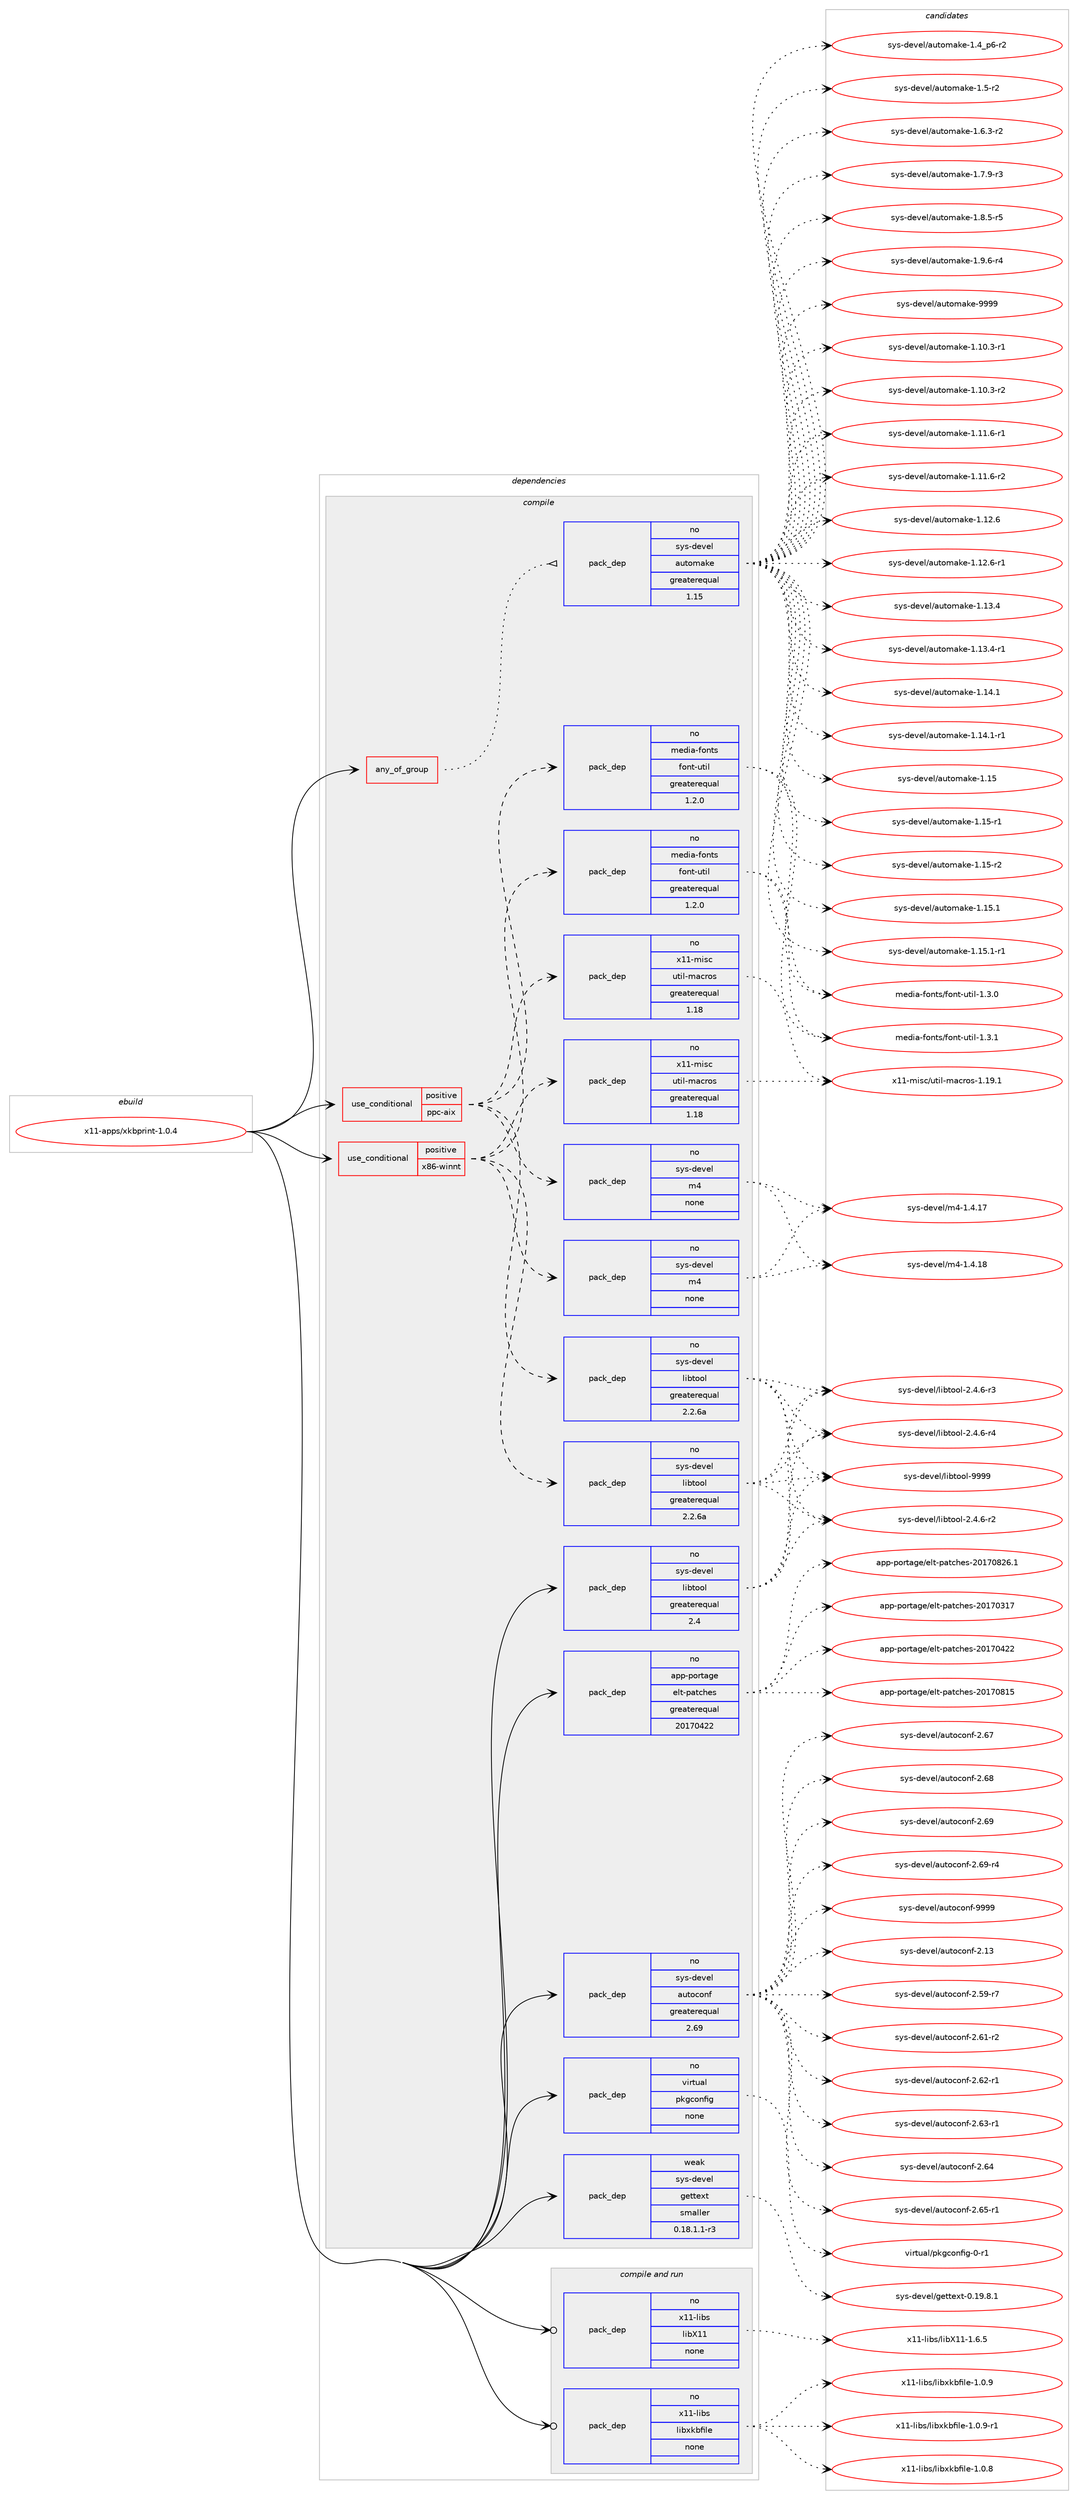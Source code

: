 digraph prolog {

# *************
# Graph options
# *************

newrank=true;
concentrate=true;
compound=true;
graph [rankdir=LR,fontname=Helvetica,fontsize=10,ranksep=1.5];#, ranksep=2.5, nodesep=0.2];
edge  [arrowhead=vee];
node  [fontname=Helvetica,fontsize=10];

# **********
# The ebuild
# **********

subgraph cluster_leftcol {
color=gray;
rank=same;
label=<<i>ebuild</i>>;
id [label="x11-apps/xkbprint-1.0.4", color=red, width=4, href="../x11-apps/xkbprint-1.0.4.svg"];
}

# ****************
# The dependencies
# ****************

subgraph cluster_midcol {
color=gray;
label=<<i>dependencies</i>>;
subgraph cluster_compile {
fillcolor="#eeeeee";
style=filled;
label=<<i>compile</i>>;
subgraph any9071 {
dependency510525 [label=<<TABLE BORDER="0" CELLBORDER="1" CELLSPACING="0" CELLPADDING="4"><TR><TD CELLPADDING="10">any_of_group</TD></TR></TABLE>>, shape=none, color=red];subgraph pack379559 {
dependency510526 [label=<<TABLE BORDER="0" CELLBORDER="1" CELLSPACING="0" CELLPADDING="4" WIDTH="220"><TR><TD ROWSPAN="6" CELLPADDING="30">pack_dep</TD></TR><TR><TD WIDTH="110">no</TD></TR><TR><TD>sys-devel</TD></TR><TR><TD>automake</TD></TR><TR><TD>greaterequal</TD></TR><TR><TD>1.15</TD></TR></TABLE>>, shape=none, color=blue];
}
dependency510525:e -> dependency510526:w [weight=20,style="dotted",arrowhead="oinv"];
}
id:e -> dependency510525:w [weight=20,style="solid",arrowhead="vee"];
subgraph cond121556 {
dependency510527 [label=<<TABLE BORDER="0" CELLBORDER="1" CELLSPACING="0" CELLPADDING="4"><TR><TD ROWSPAN="3" CELLPADDING="10">use_conditional</TD></TR><TR><TD>positive</TD></TR><TR><TD>ppc-aix</TD></TR></TABLE>>, shape=none, color=red];
subgraph pack379560 {
dependency510528 [label=<<TABLE BORDER="0" CELLBORDER="1" CELLSPACING="0" CELLPADDING="4" WIDTH="220"><TR><TD ROWSPAN="6" CELLPADDING="30">pack_dep</TD></TR><TR><TD WIDTH="110">no</TD></TR><TR><TD>sys-devel</TD></TR><TR><TD>libtool</TD></TR><TR><TD>greaterequal</TD></TR><TR><TD>2.2.6a</TD></TR></TABLE>>, shape=none, color=blue];
}
dependency510527:e -> dependency510528:w [weight=20,style="dashed",arrowhead="vee"];
subgraph pack379561 {
dependency510529 [label=<<TABLE BORDER="0" CELLBORDER="1" CELLSPACING="0" CELLPADDING="4" WIDTH="220"><TR><TD ROWSPAN="6" CELLPADDING="30">pack_dep</TD></TR><TR><TD WIDTH="110">no</TD></TR><TR><TD>sys-devel</TD></TR><TR><TD>m4</TD></TR><TR><TD>none</TD></TR><TR><TD></TD></TR></TABLE>>, shape=none, color=blue];
}
dependency510527:e -> dependency510529:w [weight=20,style="dashed",arrowhead="vee"];
subgraph pack379562 {
dependency510530 [label=<<TABLE BORDER="0" CELLBORDER="1" CELLSPACING="0" CELLPADDING="4" WIDTH="220"><TR><TD ROWSPAN="6" CELLPADDING="30">pack_dep</TD></TR><TR><TD WIDTH="110">no</TD></TR><TR><TD>x11-misc</TD></TR><TR><TD>util-macros</TD></TR><TR><TD>greaterequal</TD></TR><TR><TD>1.18</TD></TR></TABLE>>, shape=none, color=blue];
}
dependency510527:e -> dependency510530:w [weight=20,style="dashed",arrowhead="vee"];
subgraph pack379563 {
dependency510531 [label=<<TABLE BORDER="0" CELLBORDER="1" CELLSPACING="0" CELLPADDING="4" WIDTH="220"><TR><TD ROWSPAN="6" CELLPADDING="30">pack_dep</TD></TR><TR><TD WIDTH="110">no</TD></TR><TR><TD>media-fonts</TD></TR><TR><TD>font-util</TD></TR><TR><TD>greaterequal</TD></TR><TR><TD>1.2.0</TD></TR></TABLE>>, shape=none, color=blue];
}
dependency510527:e -> dependency510531:w [weight=20,style="dashed",arrowhead="vee"];
}
id:e -> dependency510527:w [weight=20,style="solid",arrowhead="vee"];
subgraph cond121557 {
dependency510532 [label=<<TABLE BORDER="0" CELLBORDER="1" CELLSPACING="0" CELLPADDING="4"><TR><TD ROWSPAN="3" CELLPADDING="10">use_conditional</TD></TR><TR><TD>positive</TD></TR><TR><TD>x86-winnt</TD></TR></TABLE>>, shape=none, color=red];
subgraph pack379564 {
dependency510533 [label=<<TABLE BORDER="0" CELLBORDER="1" CELLSPACING="0" CELLPADDING="4" WIDTH="220"><TR><TD ROWSPAN="6" CELLPADDING="30">pack_dep</TD></TR><TR><TD WIDTH="110">no</TD></TR><TR><TD>sys-devel</TD></TR><TR><TD>libtool</TD></TR><TR><TD>greaterequal</TD></TR><TR><TD>2.2.6a</TD></TR></TABLE>>, shape=none, color=blue];
}
dependency510532:e -> dependency510533:w [weight=20,style="dashed",arrowhead="vee"];
subgraph pack379565 {
dependency510534 [label=<<TABLE BORDER="0" CELLBORDER="1" CELLSPACING="0" CELLPADDING="4" WIDTH="220"><TR><TD ROWSPAN="6" CELLPADDING="30">pack_dep</TD></TR><TR><TD WIDTH="110">no</TD></TR><TR><TD>sys-devel</TD></TR><TR><TD>m4</TD></TR><TR><TD>none</TD></TR><TR><TD></TD></TR></TABLE>>, shape=none, color=blue];
}
dependency510532:e -> dependency510534:w [weight=20,style="dashed",arrowhead="vee"];
subgraph pack379566 {
dependency510535 [label=<<TABLE BORDER="0" CELLBORDER="1" CELLSPACING="0" CELLPADDING="4" WIDTH="220"><TR><TD ROWSPAN="6" CELLPADDING="30">pack_dep</TD></TR><TR><TD WIDTH="110">no</TD></TR><TR><TD>x11-misc</TD></TR><TR><TD>util-macros</TD></TR><TR><TD>greaterequal</TD></TR><TR><TD>1.18</TD></TR></TABLE>>, shape=none, color=blue];
}
dependency510532:e -> dependency510535:w [weight=20,style="dashed",arrowhead="vee"];
subgraph pack379567 {
dependency510536 [label=<<TABLE BORDER="0" CELLBORDER="1" CELLSPACING="0" CELLPADDING="4" WIDTH="220"><TR><TD ROWSPAN="6" CELLPADDING="30">pack_dep</TD></TR><TR><TD WIDTH="110">no</TD></TR><TR><TD>media-fonts</TD></TR><TR><TD>font-util</TD></TR><TR><TD>greaterequal</TD></TR><TR><TD>1.2.0</TD></TR></TABLE>>, shape=none, color=blue];
}
dependency510532:e -> dependency510536:w [weight=20,style="dashed",arrowhead="vee"];
}
id:e -> dependency510532:w [weight=20,style="solid",arrowhead="vee"];
subgraph pack379568 {
dependency510537 [label=<<TABLE BORDER="0" CELLBORDER="1" CELLSPACING="0" CELLPADDING="4" WIDTH="220"><TR><TD ROWSPAN="6" CELLPADDING="30">pack_dep</TD></TR><TR><TD WIDTH="110">no</TD></TR><TR><TD>app-portage</TD></TR><TR><TD>elt-patches</TD></TR><TR><TD>greaterequal</TD></TR><TR><TD>20170422</TD></TR></TABLE>>, shape=none, color=blue];
}
id:e -> dependency510537:w [weight=20,style="solid",arrowhead="vee"];
subgraph pack379569 {
dependency510538 [label=<<TABLE BORDER="0" CELLBORDER="1" CELLSPACING="0" CELLPADDING="4" WIDTH="220"><TR><TD ROWSPAN="6" CELLPADDING="30">pack_dep</TD></TR><TR><TD WIDTH="110">no</TD></TR><TR><TD>sys-devel</TD></TR><TR><TD>autoconf</TD></TR><TR><TD>greaterequal</TD></TR><TR><TD>2.69</TD></TR></TABLE>>, shape=none, color=blue];
}
id:e -> dependency510538:w [weight=20,style="solid",arrowhead="vee"];
subgraph pack379570 {
dependency510539 [label=<<TABLE BORDER="0" CELLBORDER="1" CELLSPACING="0" CELLPADDING="4" WIDTH="220"><TR><TD ROWSPAN="6" CELLPADDING="30">pack_dep</TD></TR><TR><TD WIDTH="110">no</TD></TR><TR><TD>sys-devel</TD></TR><TR><TD>libtool</TD></TR><TR><TD>greaterequal</TD></TR><TR><TD>2.4</TD></TR></TABLE>>, shape=none, color=blue];
}
id:e -> dependency510539:w [weight=20,style="solid",arrowhead="vee"];
subgraph pack379571 {
dependency510540 [label=<<TABLE BORDER="0" CELLBORDER="1" CELLSPACING="0" CELLPADDING="4" WIDTH="220"><TR><TD ROWSPAN="6" CELLPADDING="30">pack_dep</TD></TR><TR><TD WIDTH="110">no</TD></TR><TR><TD>virtual</TD></TR><TR><TD>pkgconfig</TD></TR><TR><TD>none</TD></TR><TR><TD></TD></TR></TABLE>>, shape=none, color=blue];
}
id:e -> dependency510540:w [weight=20,style="solid",arrowhead="vee"];
subgraph pack379572 {
dependency510541 [label=<<TABLE BORDER="0" CELLBORDER="1" CELLSPACING="0" CELLPADDING="4" WIDTH="220"><TR><TD ROWSPAN="6" CELLPADDING="30">pack_dep</TD></TR><TR><TD WIDTH="110">weak</TD></TR><TR><TD>sys-devel</TD></TR><TR><TD>gettext</TD></TR><TR><TD>smaller</TD></TR><TR><TD>0.18.1.1-r3</TD></TR></TABLE>>, shape=none, color=blue];
}
id:e -> dependency510541:w [weight=20,style="solid",arrowhead="vee"];
}
subgraph cluster_compileandrun {
fillcolor="#eeeeee";
style=filled;
label=<<i>compile and run</i>>;
subgraph pack379573 {
dependency510542 [label=<<TABLE BORDER="0" CELLBORDER="1" CELLSPACING="0" CELLPADDING="4" WIDTH="220"><TR><TD ROWSPAN="6" CELLPADDING="30">pack_dep</TD></TR><TR><TD WIDTH="110">no</TD></TR><TR><TD>x11-libs</TD></TR><TR><TD>libX11</TD></TR><TR><TD>none</TD></TR><TR><TD></TD></TR></TABLE>>, shape=none, color=blue];
}
id:e -> dependency510542:w [weight=20,style="solid",arrowhead="odotvee"];
subgraph pack379574 {
dependency510543 [label=<<TABLE BORDER="0" CELLBORDER="1" CELLSPACING="0" CELLPADDING="4" WIDTH="220"><TR><TD ROWSPAN="6" CELLPADDING="30">pack_dep</TD></TR><TR><TD WIDTH="110">no</TD></TR><TR><TD>x11-libs</TD></TR><TR><TD>libxkbfile</TD></TR><TR><TD>none</TD></TR><TR><TD></TD></TR></TABLE>>, shape=none, color=blue];
}
id:e -> dependency510543:w [weight=20,style="solid",arrowhead="odotvee"];
}
subgraph cluster_run {
fillcolor="#eeeeee";
style=filled;
label=<<i>run</i>>;
}
}

# **************
# The candidates
# **************

subgraph cluster_choices {
rank=same;
color=gray;
label=<<i>candidates</i>>;

subgraph choice379559 {
color=black;
nodesep=1;
choice11512111545100101118101108479711711611110997107101454946494846514511449 [label="sys-devel/automake-1.10.3-r1", color=red, width=4,href="../sys-devel/automake-1.10.3-r1.svg"];
choice11512111545100101118101108479711711611110997107101454946494846514511450 [label="sys-devel/automake-1.10.3-r2", color=red, width=4,href="../sys-devel/automake-1.10.3-r2.svg"];
choice11512111545100101118101108479711711611110997107101454946494946544511449 [label="sys-devel/automake-1.11.6-r1", color=red, width=4,href="../sys-devel/automake-1.11.6-r1.svg"];
choice11512111545100101118101108479711711611110997107101454946494946544511450 [label="sys-devel/automake-1.11.6-r2", color=red, width=4,href="../sys-devel/automake-1.11.6-r2.svg"];
choice1151211154510010111810110847971171161111099710710145494649504654 [label="sys-devel/automake-1.12.6", color=red, width=4,href="../sys-devel/automake-1.12.6.svg"];
choice11512111545100101118101108479711711611110997107101454946495046544511449 [label="sys-devel/automake-1.12.6-r1", color=red, width=4,href="../sys-devel/automake-1.12.6-r1.svg"];
choice1151211154510010111810110847971171161111099710710145494649514652 [label="sys-devel/automake-1.13.4", color=red, width=4,href="../sys-devel/automake-1.13.4.svg"];
choice11512111545100101118101108479711711611110997107101454946495146524511449 [label="sys-devel/automake-1.13.4-r1", color=red, width=4,href="../sys-devel/automake-1.13.4-r1.svg"];
choice1151211154510010111810110847971171161111099710710145494649524649 [label="sys-devel/automake-1.14.1", color=red, width=4,href="../sys-devel/automake-1.14.1.svg"];
choice11512111545100101118101108479711711611110997107101454946495246494511449 [label="sys-devel/automake-1.14.1-r1", color=red, width=4,href="../sys-devel/automake-1.14.1-r1.svg"];
choice115121115451001011181011084797117116111109971071014549464953 [label="sys-devel/automake-1.15", color=red, width=4,href="../sys-devel/automake-1.15.svg"];
choice1151211154510010111810110847971171161111099710710145494649534511449 [label="sys-devel/automake-1.15-r1", color=red, width=4,href="../sys-devel/automake-1.15-r1.svg"];
choice1151211154510010111810110847971171161111099710710145494649534511450 [label="sys-devel/automake-1.15-r2", color=red, width=4,href="../sys-devel/automake-1.15-r2.svg"];
choice1151211154510010111810110847971171161111099710710145494649534649 [label="sys-devel/automake-1.15.1", color=red, width=4,href="../sys-devel/automake-1.15.1.svg"];
choice11512111545100101118101108479711711611110997107101454946495346494511449 [label="sys-devel/automake-1.15.1-r1", color=red, width=4,href="../sys-devel/automake-1.15.1-r1.svg"];
choice115121115451001011181011084797117116111109971071014549465295112544511450 [label="sys-devel/automake-1.4_p6-r2", color=red, width=4,href="../sys-devel/automake-1.4_p6-r2.svg"];
choice11512111545100101118101108479711711611110997107101454946534511450 [label="sys-devel/automake-1.5-r2", color=red, width=4,href="../sys-devel/automake-1.5-r2.svg"];
choice115121115451001011181011084797117116111109971071014549465446514511450 [label="sys-devel/automake-1.6.3-r2", color=red, width=4,href="../sys-devel/automake-1.6.3-r2.svg"];
choice115121115451001011181011084797117116111109971071014549465546574511451 [label="sys-devel/automake-1.7.9-r3", color=red, width=4,href="../sys-devel/automake-1.7.9-r3.svg"];
choice115121115451001011181011084797117116111109971071014549465646534511453 [label="sys-devel/automake-1.8.5-r5", color=red, width=4,href="../sys-devel/automake-1.8.5-r5.svg"];
choice115121115451001011181011084797117116111109971071014549465746544511452 [label="sys-devel/automake-1.9.6-r4", color=red, width=4,href="../sys-devel/automake-1.9.6-r4.svg"];
choice115121115451001011181011084797117116111109971071014557575757 [label="sys-devel/automake-9999", color=red, width=4,href="../sys-devel/automake-9999.svg"];
dependency510526:e -> choice11512111545100101118101108479711711611110997107101454946494846514511449:w [style=dotted,weight="100"];
dependency510526:e -> choice11512111545100101118101108479711711611110997107101454946494846514511450:w [style=dotted,weight="100"];
dependency510526:e -> choice11512111545100101118101108479711711611110997107101454946494946544511449:w [style=dotted,weight="100"];
dependency510526:e -> choice11512111545100101118101108479711711611110997107101454946494946544511450:w [style=dotted,weight="100"];
dependency510526:e -> choice1151211154510010111810110847971171161111099710710145494649504654:w [style=dotted,weight="100"];
dependency510526:e -> choice11512111545100101118101108479711711611110997107101454946495046544511449:w [style=dotted,weight="100"];
dependency510526:e -> choice1151211154510010111810110847971171161111099710710145494649514652:w [style=dotted,weight="100"];
dependency510526:e -> choice11512111545100101118101108479711711611110997107101454946495146524511449:w [style=dotted,weight="100"];
dependency510526:e -> choice1151211154510010111810110847971171161111099710710145494649524649:w [style=dotted,weight="100"];
dependency510526:e -> choice11512111545100101118101108479711711611110997107101454946495246494511449:w [style=dotted,weight="100"];
dependency510526:e -> choice115121115451001011181011084797117116111109971071014549464953:w [style=dotted,weight="100"];
dependency510526:e -> choice1151211154510010111810110847971171161111099710710145494649534511449:w [style=dotted,weight="100"];
dependency510526:e -> choice1151211154510010111810110847971171161111099710710145494649534511450:w [style=dotted,weight="100"];
dependency510526:e -> choice1151211154510010111810110847971171161111099710710145494649534649:w [style=dotted,weight="100"];
dependency510526:e -> choice11512111545100101118101108479711711611110997107101454946495346494511449:w [style=dotted,weight="100"];
dependency510526:e -> choice115121115451001011181011084797117116111109971071014549465295112544511450:w [style=dotted,weight="100"];
dependency510526:e -> choice11512111545100101118101108479711711611110997107101454946534511450:w [style=dotted,weight="100"];
dependency510526:e -> choice115121115451001011181011084797117116111109971071014549465446514511450:w [style=dotted,weight="100"];
dependency510526:e -> choice115121115451001011181011084797117116111109971071014549465546574511451:w [style=dotted,weight="100"];
dependency510526:e -> choice115121115451001011181011084797117116111109971071014549465646534511453:w [style=dotted,weight="100"];
dependency510526:e -> choice115121115451001011181011084797117116111109971071014549465746544511452:w [style=dotted,weight="100"];
dependency510526:e -> choice115121115451001011181011084797117116111109971071014557575757:w [style=dotted,weight="100"];
}
subgraph choice379560 {
color=black;
nodesep=1;
choice1151211154510010111810110847108105981161111111084550465246544511450 [label="sys-devel/libtool-2.4.6-r2", color=red, width=4,href="../sys-devel/libtool-2.4.6-r2.svg"];
choice1151211154510010111810110847108105981161111111084550465246544511451 [label="sys-devel/libtool-2.4.6-r3", color=red, width=4,href="../sys-devel/libtool-2.4.6-r3.svg"];
choice1151211154510010111810110847108105981161111111084550465246544511452 [label="sys-devel/libtool-2.4.6-r4", color=red, width=4,href="../sys-devel/libtool-2.4.6-r4.svg"];
choice1151211154510010111810110847108105981161111111084557575757 [label="sys-devel/libtool-9999", color=red, width=4,href="../sys-devel/libtool-9999.svg"];
dependency510528:e -> choice1151211154510010111810110847108105981161111111084550465246544511450:w [style=dotted,weight="100"];
dependency510528:e -> choice1151211154510010111810110847108105981161111111084550465246544511451:w [style=dotted,weight="100"];
dependency510528:e -> choice1151211154510010111810110847108105981161111111084550465246544511452:w [style=dotted,weight="100"];
dependency510528:e -> choice1151211154510010111810110847108105981161111111084557575757:w [style=dotted,weight="100"];
}
subgraph choice379561 {
color=black;
nodesep=1;
choice11512111545100101118101108471095245494652464955 [label="sys-devel/m4-1.4.17", color=red, width=4,href="../sys-devel/m4-1.4.17.svg"];
choice11512111545100101118101108471095245494652464956 [label="sys-devel/m4-1.4.18", color=red, width=4,href="../sys-devel/m4-1.4.18.svg"];
dependency510529:e -> choice11512111545100101118101108471095245494652464955:w [style=dotted,weight="100"];
dependency510529:e -> choice11512111545100101118101108471095245494652464956:w [style=dotted,weight="100"];
}
subgraph choice379562 {
color=black;
nodesep=1;
choice120494945109105115994711711610510845109979911411111545494649574649 [label="x11-misc/util-macros-1.19.1", color=red, width=4,href="../x11-misc/util-macros-1.19.1.svg"];
dependency510530:e -> choice120494945109105115994711711610510845109979911411111545494649574649:w [style=dotted,weight="100"];
}
subgraph choice379563 {
color=black;
nodesep=1;
choice10910110010597451021111101161154710211111011645117116105108454946514648 [label="media-fonts/font-util-1.3.0", color=red, width=4,href="../media-fonts/font-util-1.3.0.svg"];
choice10910110010597451021111101161154710211111011645117116105108454946514649 [label="media-fonts/font-util-1.3.1", color=red, width=4,href="../media-fonts/font-util-1.3.1.svg"];
dependency510531:e -> choice10910110010597451021111101161154710211111011645117116105108454946514648:w [style=dotted,weight="100"];
dependency510531:e -> choice10910110010597451021111101161154710211111011645117116105108454946514649:w [style=dotted,weight="100"];
}
subgraph choice379564 {
color=black;
nodesep=1;
choice1151211154510010111810110847108105981161111111084550465246544511450 [label="sys-devel/libtool-2.4.6-r2", color=red, width=4,href="../sys-devel/libtool-2.4.6-r2.svg"];
choice1151211154510010111810110847108105981161111111084550465246544511451 [label="sys-devel/libtool-2.4.6-r3", color=red, width=4,href="../sys-devel/libtool-2.4.6-r3.svg"];
choice1151211154510010111810110847108105981161111111084550465246544511452 [label="sys-devel/libtool-2.4.6-r4", color=red, width=4,href="../sys-devel/libtool-2.4.6-r4.svg"];
choice1151211154510010111810110847108105981161111111084557575757 [label="sys-devel/libtool-9999", color=red, width=4,href="../sys-devel/libtool-9999.svg"];
dependency510533:e -> choice1151211154510010111810110847108105981161111111084550465246544511450:w [style=dotted,weight="100"];
dependency510533:e -> choice1151211154510010111810110847108105981161111111084550465246544511451:w [style=dotted,weight="100"];
dependency510533:e -> choice1151211154510010111810110847108105981161111111084550465246544511452:w [style=dotted,weight="100"];
dependency510533:e -> choice1151211154510010111810110847108105981161111111084557575757:w [style=dotted,weight="100"];
}
subgraph choice379565 {
color=black;
nodesep=1;
choice11512111545100101118101108471095245494652464955 [label="sys-devel/m4-1.4.17", color=red, width=4,href="../sys-devel/m4-1.4.17.svg"];
choice11512111545100101118101108471095245494652464956 [label="sys-devel/m4-1.4.18", color=red, width=4,href="../sys-devel/m4-1.4.18.svg"];
dependency510534:e -> choice11512111545100101118101108471095245494652464955:w [style=dotted,weight="100"];
dependency510534:e -> choice11512111545100101118101108471095245494652464956:w [style=dotted,weight="100"];
}
subgraph choice379566 {
color=black;
nodesep=1;
choice120494945109105115994711711610510845109979911411111545494649574649 [label="x11-misc/util-macros-1.19.1", color=red, width=4,href="../x11-misc/util-macros-1.19.1.svg"];
dependency510535:e -> choice120494945109105115994711711610510845109979911411111545494649574649:w [style=dotted,weight="100"];
}
subgraph choice379567 {
color=black;
nodesep=1;
choice10910110010597451021111101161154710211111011645117116105108454946514648 [label="media-fonts/font-util-1.3.0", color=red, width=4,href="../media-fonts/font-util-1.3.0.svg"];
choice10910110010597451021111101161154710211111011645117116105108454946514649 [label="media-fonts/font-util-1.3.1", color=red, width=4,href="../media-fonts/font-util-1.3.1.svg"];
dependency510536:e -> choice10910110010597451021111101161154710211111011645117116105108454946514648:w [style=dotted,weight="100"];
dependency510536:e -> choice10910110010597451021111101161154710211111011645117116105108454946514649:w [style=dotted,weight="100"];
}
subgraph choice379568 {
color=black;
nodesep=1;
choice97112112451121111141169710310147101108116451129711699104101115455048495548514955 [label="app-portage/elt-patches-20170317", color=red, width=4,href="../app-portage/elt-patches-20170317.svg"];
choice97112112451121111141169710310147101108116451129711699104101115455048495548525050 [label="app-portage/elt-patches-20170422", color=red, width=4,href="../app-portage/elt-patches-20170422.svg"];
choice97112112451121111141169710310147101108116451129711699104101115455048495548564953 [label="app-portage/elt-patches-20170815", color=red, width=4,href="../app-portage/elt-patches-20170815.svg"];
choice971121124511211111411697103101471011081164511297116991041011154550484955485650544649 [label="app-portage/elt-patches-20170826.1", color=red, width=4,href="../app-portage/elt-patches-20170826.1.svg"];
dependency510537:e -> choice97112112451121111141169710310147101108116451129711699104101115455048495548514955:w [style=dotted,weight="100"];
dependency510537:e -> choice97112112451121111141169710310147101108116451129711699104101115455048495548525050:w [style=dotted,weight="100"];
dependency510537:e -> choice97112112451121111141169710310147101108116451129711699104101115455048495548564953:w [style=dotted,weight="100"];
dependency510537:e -> choice971121124511211111411697103101471011081164511297116991041011154550484955485650544649:w [style=dotted,weight="100"];
}
subgraph choice379569 {
color=black;
nodesep=1;
choice115121115451001011181011084797117116111991111101024550464951 [label="sys-devel/autoconf-2.13", color=red, width=4,href="../sys-devel/autoconf-2.13.svg"];
choice1151211154510010111810110847971171161119911111010245504653574511455 [label="sys-devel/autoconf-2.59-r7", color=red, width=4,href="../sys-devel/autoconf-2.59-r7.svg"];
choice1151211154510010111810110847971171161119911111010245504654494511450 [label="sys-devel/autoconf-2.61-r2", color=red, width=4,href="../sys-devel/autoconf-2.61-r2.svg"];
choice1151211154510010111810110847971171161119911111010245504654504511449 [label="sys-devel/autoconf-2.62-r1", color=red, width=4,href="../sys-devel/autoconf-2.62-r1.svg"];
choice1151211154510010111810110847971171161119911111010245504654514511449 [label="sys-devel/autoconf-2.63-r1", color=red, width=4,href="../sys-devel/autoconf-2.63-r1.svg"];
choice115121115451001011181011084797117116111991111101024550465452 [label="sys-devel/autoconf-2.64", color=red, width=4,href="../sys-devel/autoconf-2.64.svg"];
choice1151211154510010111810110847971171161119911111010245504654534511449 [label="sys-devel/autoconf-2.65-r1", color=red, width=4,href="../sys-devel/autoconf-2.65-r1.svg"];
choice115121115451001011181011084797117116111991111101024550465455 [label="sys-devel/autoconf-2.67", color=red, width=4,href="../sys-devel/autoconf-2.67.svg"];
choice115121115451001011181011084797117116111991111101024550465456 [label="sys-devel/autoconf-2.68", color=red, width=4,href="../sys-devel/autoconf-2.68.svg"];
choice115121115451001011181011084797117116111991111101024550465457 [label="sys-devel/autoconf-2.69", color=red, width=4,href="../sys-devel/autoconf-2.69.svg"];
choice1151211154510010111810110847971171161119911111010245504654574511452 [label="sys-devel/autoconf-2.69-r4", color=red, width=4,href="../sys-devel/autoconf-2.69-r4.svg"];
choice115121115451001011181011084797117116111991111101024557575757 [label="sys-devel/autoconf-9999", color=red, width=4,href="../sys-devel/autoconf-9999.svg"];
dependency510538:e -> choice115121115451001011181011084797117116111991111101024550464951:w [style=dotted,weight="100"];
dependency510538:e -> choice1151211154510010111810110847971171161119911111010245504653574511455:w [style=dotted,weight="100"];
dependency510538:e -> choice1151211154510010111810110847971171161119911111010245504654494511450:w [style=dotted,weight="100"];
dependency510538:e -> choice1151211154510010111810110847971171161119911111010245504654504511449:w [style=dotted,weight="100"];
dependency510538:e -> choice1151211154510010111810110847971171161119911111010245504654514511449:w [style=dotted,weight="100"];
dependency510538:e -> choice115121115451001011181011084797117116111991111101024550465452:w [style=dotted,weight="100"];
dependency510538:e -> choice1151211154510010111810110847971171161119911111010245504654534511449:w [style=dotted,weight="100"];
dependency510538:e -> choice115121115451001011181011084797117116111991111101024550465455:w [style=dotted,weight="100"];
dependency510538:e -> choice115121115451001011181011084797117116111991111101024550465456:w [style=dotted,weight="100"];
dependency510538:e -> choice115121115451001011181011084797117116111991111101024550465457:w [style=dotted,weight="100"];
dependency510538:e -> choice1151211154510010111810110847971171161119911111010245504654574511452:w [style=dotted,weight="100"];
dependency510538:e -> choice115121115451001011181011084797117116111991111101024557575757:w [style=dotted,weight="100"];
}
subgraph choice379570 {
color=black;
nodesep=1;
choice1151211154510010111810110847108105981161111111084550465246544511450 [label="sys-devel/libtool-2.4.6-r2", color=red, width=4,href="../sys-devel/libtool-2.4.6-r2.svg"];
choice1151211154510010111810110847108105981161111111084550465246544511451 [label="sys-devel/libtool-2.4.6-r3", color=red, width=4,href="../sys-devel/libtool-2.4.6-r3.svg"];
choice1151211154510010111810110847108105981161111111084550465246544511452 [label="sys-devel/libtool-2.4.6-r4", color=red, width=4,href="../sys-devel/libtool-2.4.6-r4.svg"];
choice1151211154510010111810110847108105981161111111084557575757 [label="sys-devel/libtool-9999", color=red, width=4,href="../sys-devel/libtool-9999.svg"];
dependency510539:e -> choice1151211154510010111810110847108105981161111111084550465246544511450:w [style=dotted,weight="100"];
dependency510539:e -> choice1151211154510010111810110847108105981161111111084550465246544511451:w [style=dotted,weight="100"];
dependency510539:e -> choice1151211154510010111810110847108105981161111111084550465246544511452:w [style=dotted,weight="100"];
dependency510539:e -> choice1151211154510010111810110847108105981161111111084557575757:w [style=dotted,weight="100"];
}
subgraph choice379571 {
color=black;
nodesep=1;
choice11810511411611797108471121071039911111010210510345484511449 [label="virtual/pkgconfig-0-r1", color=red, width=4,href="../virtual/pkgconfig-0-r1.svg"];
dependency510540:e -> choice11810511411611797108471121071039911111010210510345484511449:w [style=dotted,weight="100"];
}
subgraph choice379572 {
color=black;
nodesep=1;
choice1151211154510010111810110847103101116116101120116454846495746564649 [label="sys-devel/gettext-0.19.8.1", color=red, width=4,href="../sys-devel/gettext-0.19.8.1.svg"];
dependency510541:e -> choice1151211154510010111810110847103101116116101120116454846495746564649:w [style=dotted,weight="100"];
}
subgraph choice379573 {
color=black;
nodesep=1;
choice120494945108105981154710810598884949454946544653 [label="x11-libs/libX11-1.6.5", color=red, width=4,href="../x11-libs/libX11-1.6.5.svg"];
dependency510542:e -> choice120494945108105981154710810598884949454946544653:w [style=dotted,weight="100"];
}
subgraph choice379574 {
color=black;
nodesep=1;
choice12049494510810598115471081059812010798102105108101454946484656 [label="x11-libs/libxkbfile-1.0.8", color=red, width=4,href="../x11-libs/libxkbfile-1.0.8.svg"];
choice12049494510810598115471081059812010798102105108101454946484657 [label="x11-libs/libxkbfile-1.0.9", color=red, width=4,href="../x11-libs/libxkbfile-1.0.9.svg"];
choice120494945108105981154710810598120107981021051081014549464846574511449 [label="x11-libs/libxkbfile-1.0.9-r1", color=red, width=4,href="../x11-libs/libxkbfile-1.0.9-r1.svg"];
dependency510543:e -> choice12049494510810598115471081059812010798102105108101454946484656:w [style=dotted,weight="100"];
dependency510543:e -> choice12049494510810598115471081059812010798102105108101454946484657:w [style=dotted,weight="100"];
dependency510543:e -> choice120494945108105981154710810598120107981021051081014549464846574511449:w [style=dotted,weight="100"];
}
}

}
